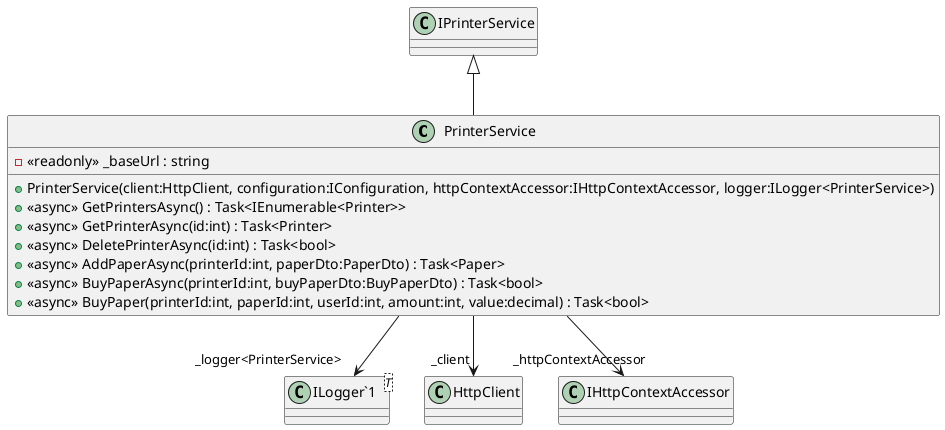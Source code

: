 @startuml
class PrinterService {
    - <<readonly>> _baseUrl : string
    + PrinterService(client:HttpClient, configuration:IConfiguration, httpContextAccessor:IHttpContextAccessor, logger:ILogger<PrinterService>)
    + <<async>> GetPrintersAsync() : Task<IEnumerable<Printer>>
    + <<async>> GetPrinterAsync(id:int) : Task<Printer>
    + <<async>> DeletePrinterAsync(id:int) : Task<bool>
    + <<async>> AddPaperAsync(printerId:int, paperDto:PaperDto) : Task<Paper>
    + <<async>> BuyPaperAsync(printerId:int, buyPaperDto:BuyPaperDto) : Task<bool>
    + <<async>> BuyPaper(printerId:int, paperId:int, userId:int, amount:int, value:decimal) : Task<bool>
}
class "ILogger`1"<T> {
}
IPrinterService <|-- PrinterService
PrinterService --> "_client" HttpClient
PrinterService --> "_httpContextAccessor" IHttpContextAccessor
PrinterService --> "_logger<PrinterService>" "ILogger`1"
@enduml
